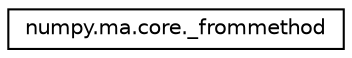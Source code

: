 digraph "Graphical Class Hierarchy"
{
 // LATEX_PDF_SIZE
  edge [fontname="Helvetica",fontsize="10",labelfontname="Helvetica",labelfontsize="10"];
  node [fontname="Helvetica",fontsize="10",shape=record];
  rankdir="LR";
  Node0 [label="numpy.ma.core._frommethod",height=0.2,width=0.4,color="black", fillcolor="white", style="filled",URL="$classnumpy_1_1ma_1_1core_1_1__frommethod.html",tooltip="Definition of functions from the corresponding methods #."];
}
